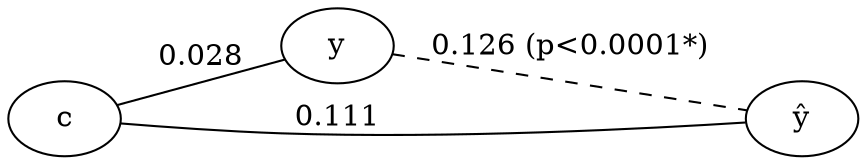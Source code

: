 graph {
	rankdir=LR
	c [label=c]
	y [label=y]
	yhat [label=<y&#770;>]
	c -- yhat [label=0.111]
	c -- y [label=0.028]
	y -- yhat [label="0.126 (p<0.0001*)" style=dashed]
}
